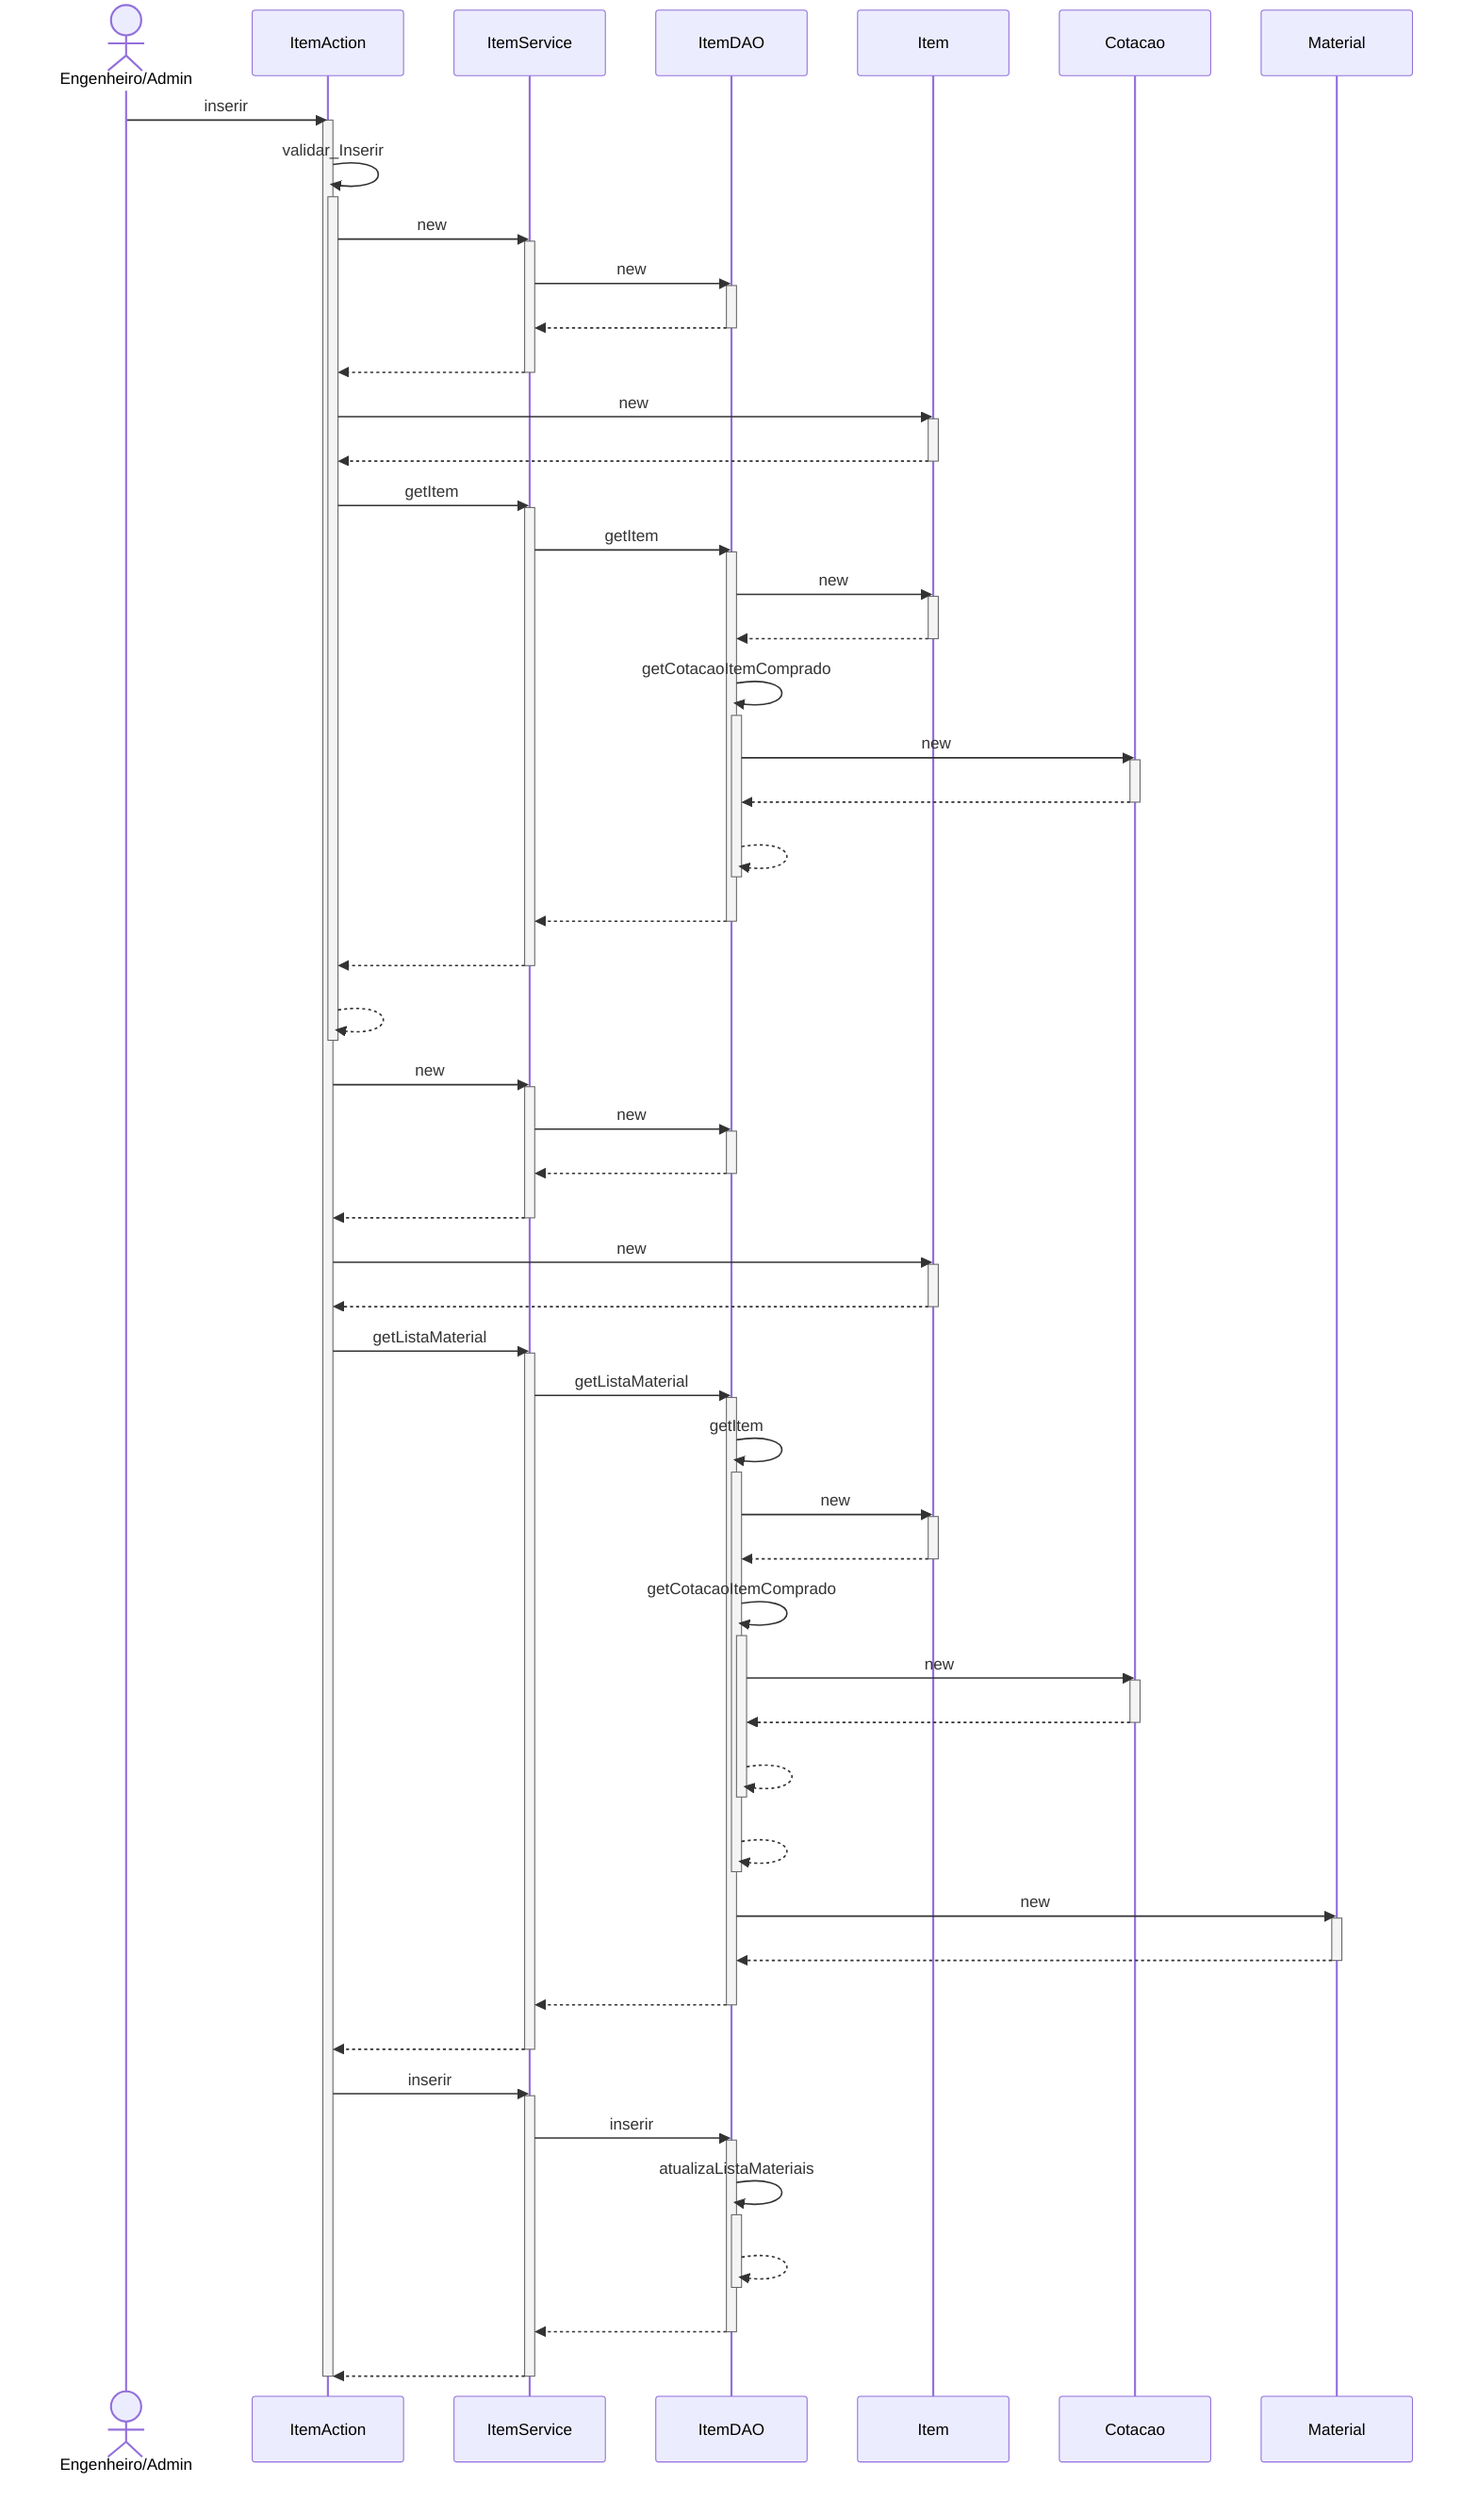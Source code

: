 sequenceDiagram
actor EA as Engenheiro/Admin
EA ->> ItemAction : inserir
activate ItemAction
ItemAction ->> ItemAction : validar_Inserir
activate ItemAction
ItemAction ->> ItemService : new
activate ItemService
ItemService ->> ItemDAO : new
activate ItemDAO
ItemDAO -->> ItemService : #32; 
deactivate ItemDAO
ItemService -->> ItemAction : #32; 
deactivate ItemService
ItemAction ->> Item : new
activate Item
Item -->> ItemAction : #32; 
deactivate Item
ItemAction ->> ItemService : getItem
activate ItemService
ItemService ->> ItemDAO : getItem
activate ItemDAO
ItemDAO ->> Item : new
activate Item
Item -->> ItemDAO : #32; 
deactivate Item
ItemDAO ->> ItemDAO : getCotacaoItemComprado
activate ItemDAO
ItemDAO ->> Cotacao : new
activate Cotacao
Cotacao -->> ItemDAO : #32; 
deactivate Cotacao
ItemDAO -->> ItemDAO : #32; 
deactivate ItemDAO
ItemDAO -->> ItemService : #32; 
deactivate ItemDAO
ItemService -->> ItemAction : #32; 
deactivate ItemService
ItemAction -->> ItemAction : #32; 
deactivate ItemAction
ItemAction ->> ItemService : new
activate ItemService
ItemService ->> ItemDAO : new
activate ItemDAO
ItemDAO -->> ItemService : #32; 
deactivate ItemDAO
ItemService -->> ItemAction : #32; 
deactivate ItemService
ItemAction ->> Item : new
activate Item
Item -->> ItemAction : #32; 
deactivate Item
ItemAction ->> ItemService : getListaMaterial
activate ItemService
ItemService ->> ItemDAO : getListaMaterial
activate ItemDAO
ItemDAO ->> ItemDAO : getItem
activate ItemDAO
ItemDAO ->> Item : new
activate Item
Item -->> ItemDAO : #32; 
deactivate Item
ItemDAO ->> ItemDAO : getCotacaoItemComprado
activate ItemDAO
ItemDAO ->> Cotacao : new
activate Cotacao
Cotacao -->> ItemDAO : #32; 
deactivate Cotacao
ItemDAO -->> ItemDAO : #32; 
deactivate ItemDAO
ItemDAO -->> ItemDAO : #32; 
deactivate ItemDAO
ItemDAO ->> Material : new
activate Material
Material -->> ItemDAO : #32; 
deactivate Material
ItemDAO -->> ItemService : #32; 
deactivate ItemDAO
ItemService -->> ItemAction : #32; 
deactivate ItemService
ItemAction ->> ItemService : inserir
activate ItemService
ItemService ->> ItemDAO : inserir
activate ItemDAO
ItemDAO ->> ItemDAO : atualizaListaMateriais
activate ItemDAO
ItemDAO -->> ItemDAO : #32; 
deactivate ItemDAO
ItemDAO -->> ItemService : #32; 
deactivate ItemDAO
ItemService -->> ItemAction : #32; 
deactivate ItemService
deactivate ItemAction